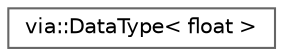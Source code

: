 digraph "Graphical Class Hierarchy"
{
 // LATEX_PDF_SIZE
  bgcolor="transparent";
  edge [fontname=Helvetica,fontsize=10,labelfontname=Helvetica,labelfontsize=10];
  node [fontname=Helvetica,fontsize=10,shape=box,height=0.2,width=0.4];
  rankdir="LR";
  Node0 [id="Node000000",label="via::DataType\< float \>",height=0.2,width=0.4,color="grey40", fillcolor="white", style="filled",URL="$structvia_1_1DataType_3_01float_01_4.html",tooltip=" "];
}
